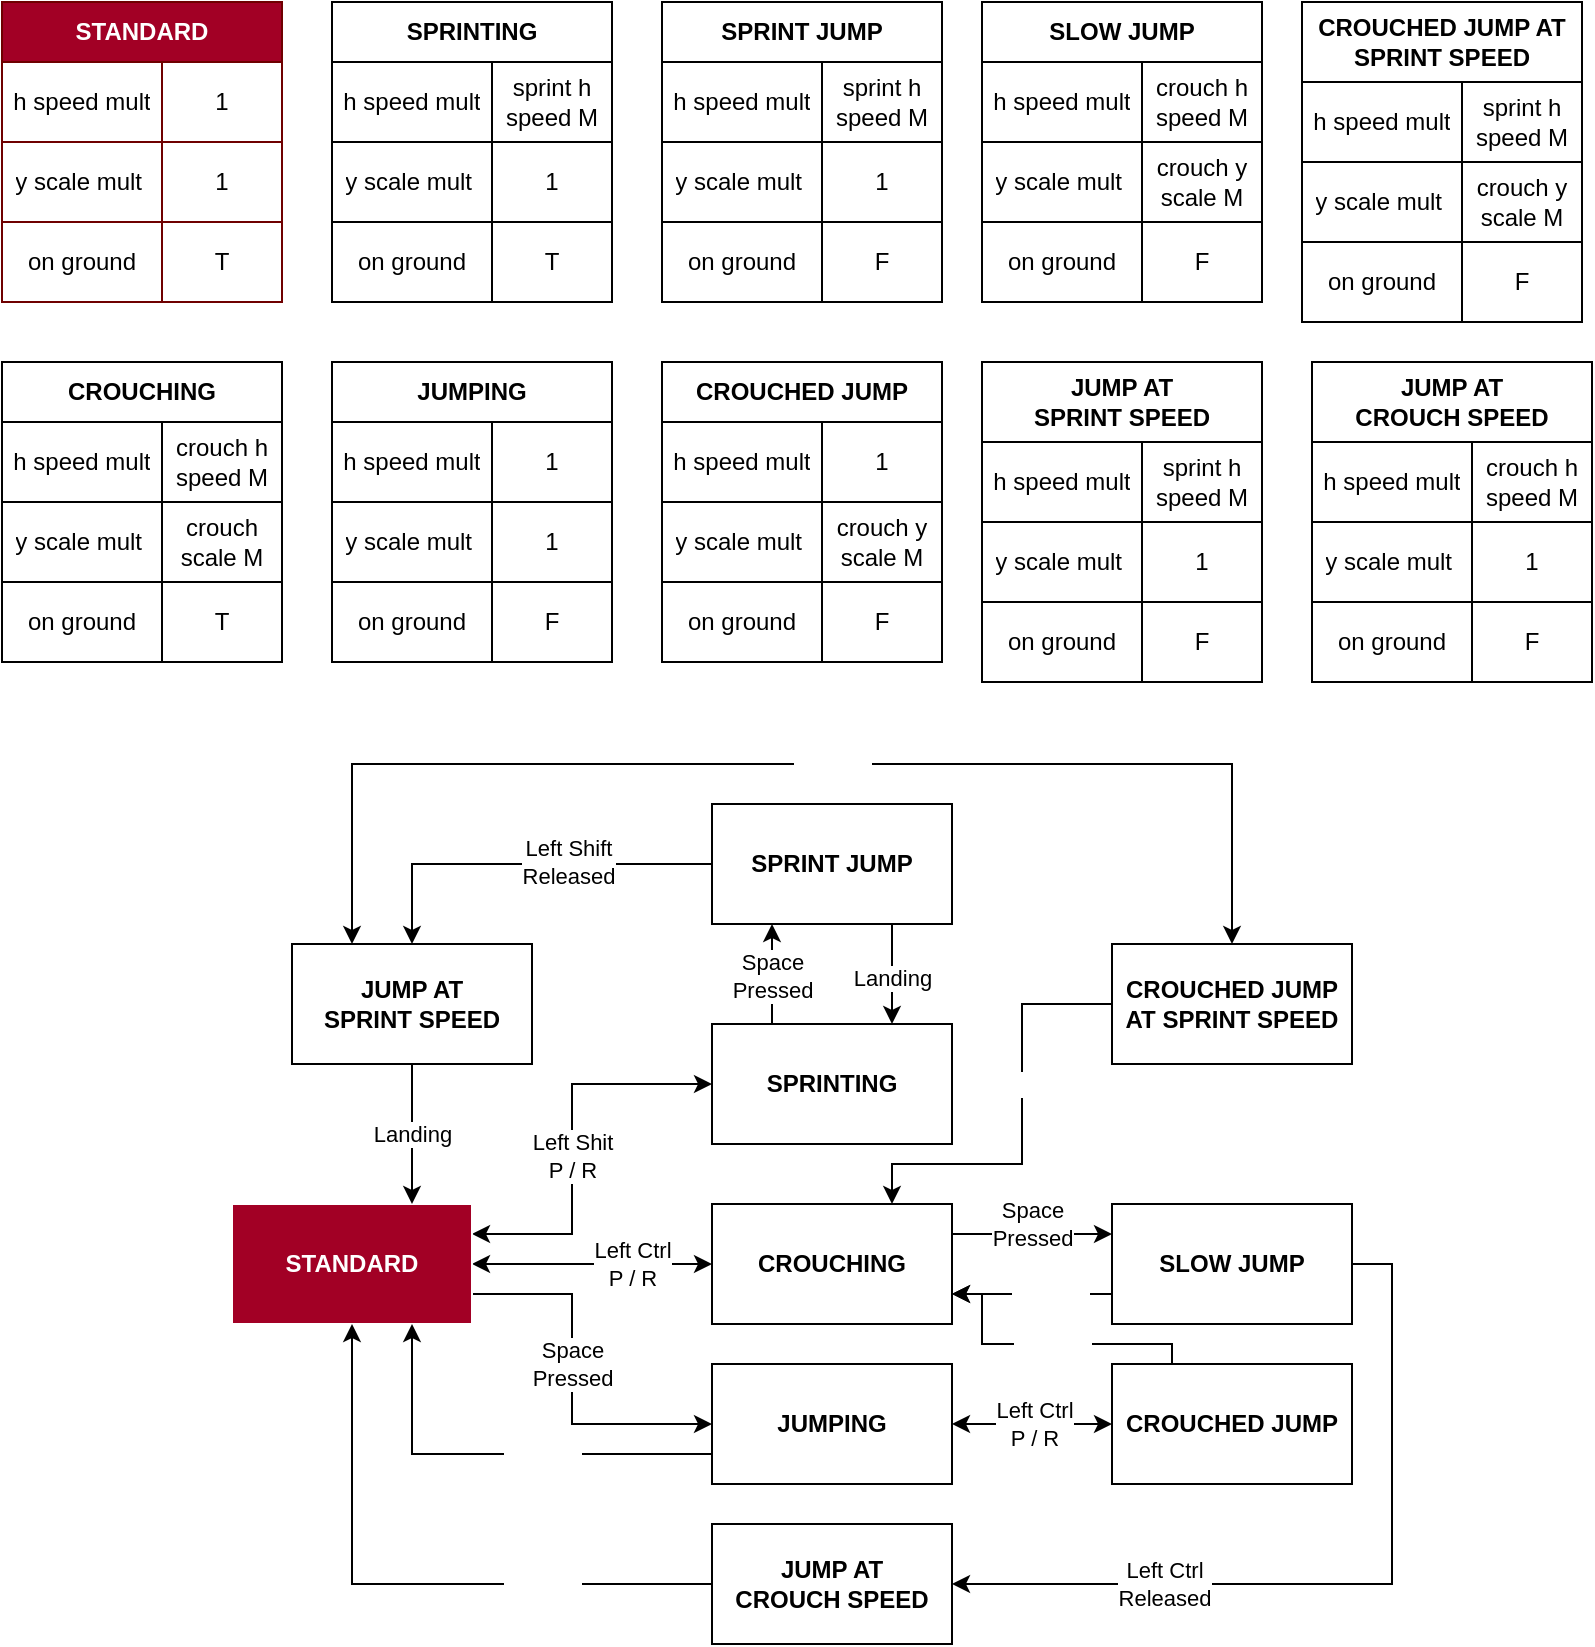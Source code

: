 <mxfile version="14.5.1" type="device"><diagram id="_Uz0n97fD8j_N3XFQLWq" name="Page-1"><mxGraphModel dx="3685" dy="1177" grid="1" gridSize="10" guides="1" tooltips="1" connect="1" arrows="1" fold="1" page="1" pageScale="1" pageWidth="827" pageHeight="1169" background="none" math="0" shadow="0"><root><mxCell id="0"/><mxCell id="1" parent="0"/><mxCell id="Hn8bAp3-GpEqk2Rxx7iD-42" style="edgeStyle=orthogonalEdgeStyle;rounded=0;orthogonalLoop=1;jettySize=auto;html=1;exitX=1;exitY=0.5;exitDx=0;exitDy=0;entryX=0;entryY=0.5;entryDx=0;entryDy=0;startArrow=classic;startFill=1;" parent="1" source="Hn8bAp3-GpEqk2Rxx7iD-156" target="Hn8bAp3-GpEqk2Rxx7iD-158" edge="1"><mxGeometry relative="1" as="geometry"><mxPoint x="-1413" y="651" as="sourcePoint"/><mxPoint x="-1283" y="651" as="targetPoint"/><Array as="points"/></mxGeometry></mxCell><mxCell id="Hn8bAp3-GpEqk2Rxx7iD-44" value="Left Ctrl&lt;br&gt;P / R" style="edgeLabel;html=1;align=center;verticalAlign=middle;resizable=0;points=[];" parent="Hn8bAp3-GpEqk2Rxx7iD-42" vertex="1" connectable="0"><mxGeometry x="0.543" relative="1" as="geometry"><mxPoint x="-12.57" as="offset"/></mxGeometry></mxCell><mxCell id="Hn8bAp3-GpEqk2Rxx7iD-45" style="edgeStyle=orthogonalEdgeStyle;rounded=0;orthogonalLoop=1;jettySize=auto;html=1;exitX=0;exitY=0.5;exitDx=0;exitDy=0;entryX=1;entryY=0.25;entryDx=0;entryDy=0;startArrow=classic;startFill=1;" parent="1" source="Hn8bAp3-GpEqk2Rxx7iD-159" target="Hn8bAp3-GpEqk2Rxx7iD-156" edge="1"><mxGeometry relative="1" as="geometry"><mxPoint x="-1413" y="611" as="targetPoint"/><Array as="points"><mxPoint x="-1353" y="561"/><mxPoint x="-1353" y="636"/></Array></mxGeometry></mxCell><mxCell id="Hn8bAp3-GpEqk2Rxx7iD-46" value="Left Shit&lt;br&gt;P / R" style="edgeLabel;html=1;align=center;verticalAlign=middle;resizable=0;points=[];" parent="Hn8bAp3-GpEqk2Rxx7iD-45" vertex="1" connectable="0"><mxGeometry x="0.077" relative="1" as="geometry"><mxPoint y="0.48" as="offset"/></mxGeometry></mxCell><mxCell id="Hn8bAp3-GpEqk2Rxx7iD-72" style="edgeStyle=orthogonalEdgeStyle;rounded=0;orthogonalLoop=1;jettySize=auto;html=1;exitX=0.25;exitY=0;exitDx=0;exitDy=0;entryX=0.25;entryY=1;entryDx=0;entryDy=0;startArrow=none;startFill=0;" parent="1" source="Hn8bAp3-GpEqk2Rxx7iD-159" target="Hn8bAp3-GpEqk2Rxx7iD-160" edge="1"><mxGeometry relative="1" as="geometry"/></mxCell><mxCell id="Hn8bAp3-GpEqk2Rxx7iD-73" value="Space&lt;br&gt;Pressed" style="edgeLabel;html=1;align=center;verticalAlign=middle;resizable=0;points=[];" parent="Hn8bAp3-GpEqk2Rxx7iD-72" vertex="1" connectable="0"><mxGeometry x="-0.217" relative="1" as="geometry"><mxPoint x="-3.553e-15" y="-4.83" as="offset"/></mxGeometry></mxCell><mxCell id="Hn8bAp3-GpEqk2Rxx7iD-60" style="edgeStyle=orthogonalEdgeStyle;rounded=0;orthogonalLoop=1;jettySize=auto;html=1;exitX=1;exitY=0.75;exitDx=0;exitDy=0;entryX=0;entryY=0.5;entryDx=0;entryDy=0;startArrow=none;startFill=0;" parent="1" source="Hn8bAp3-GpEqk2Rxx7iD-156" target="Hn8bAp3-GpEqk2Rxx7iD-157" edge="1"><mxGeometry relative="1" as="geometry"><mxPoint x="-1413" y="691" as="sourcePoint"/><mxPoint x="-1283" y="791" as="targetPoint"/><Array as="points"><mxPoint x="-1353" y="666"/><mxPoint x="-1353" y="731"/></Array></mxGeometry></mxCell><mxCell id="Hn8bAp3-GpEqk2Rxx7iD-61" value="Space&lt;br&gt;Pressed" style="edgeLabel;html=1;align=center;verticalAlign=middle;resizable=0;points=[];" parent="Hn8bAp3-GpEqk2Rxx7iD-60" vertex="1" connectable="0"><mxGeometry x="-0.771" y="1" relative="1" as="geometry"><mxPoint x="28.57" y="36" as="offset"/></mxGeometry></mxCell><mxCell id="Hn8bAp3-GpEqk2Rxx7iD-86" value="STANDARD" style="shape=table;html=1;whiteSpace=wrap;startSize=30;container=1;collapsible=0;childLayout=tableLayout;fontStyle=1;align=center;fillColor=#a20025;strokeColor=#6F0000;fontColor=#ffffff;" parent="1" vertex="1"><mxGeometry x="-1638" y="20" width="140" height="150" as="geometry"/></mxCell><mxCell id="Hn8bAp3-GpEqk2Rxx7iD-87" value="" style="shape=partialRectangle;html=1;whiteSpace=wrap;collapsible=0;dropTarget=0;pointerEvents=0;fillColor=none;top=0;left=0;bottom=0;right=0;points=[[0,0.5],[1,0.5]];portConstraint=eastwest;" parent="Hn8bAp3-GpEqk2Rxx7iD-86" vertex="1"><mxGeometry y="30" width="140" height="40" as="geometry"/></mxCell><mxCell id="Hn8bAp3-GpEqk2Rxx7iD-88" value="h speed mult" style="shape=partialRectangle;html=1;whiteSpace=wrap;connectable=0;fillColor=none;top=0;left=0;bottom=0;right=0;overflow=hidden;" parent="Hn8bAp3-GpEqk2Rxx7iD-87" vertex="1"><mxGeometry width="80" height="40" as="geometry"/></mxCell><mxCell id="Hn8bAp3-GpEqk2Rxx7iD-89" value="1" style="shape=partialRectangle;html=1;whiteSpace=wrap;connectable=0;fillColor=none;top=0;left=0;bottom=0;right=0;overflow=hidden;" parent="Hn8bAp3-GpEqk2Rxx7iD-87" vertex="1"><mxGeometry x="80" width="60" height="40" as="geometry"/></mxCell><mxCell id="Hn8bAp3-GpEqk2Rxx7iD-90" value="" style="shape=partialRectangle;html=1;whiteSpace=wrap;collapsible=0;dropTarget=0;pointerEvents=0;fillColor=none;top=0;left=0;bottom=0;right=0;points=[[0,0.5],[1,0.5]];portConstraint=eastwest;" parent="Hn8bAp3-GpEqk2Rxx7iD-86" vertex="1"><mxGeometry y="70" width="140" height="40" as="geometry"/></mxCell><mxCell id="Hn8bAp3-GpEqk2Rxx7iD-91" value="y scale mult&amp;nbsp;" style="shape=partialRectangle;html=1;whiteSpace=wrap;connectable=0;fillColor=none;top=0;left=0;bottom=0;right=0;overflow=hidden;" parent="Hn8bAp3-GpEqk2Rxx7iD-90" vertex="1"><mxGeometry width="80" height="40" as="geometry"/></mxCell><mxCell id="Hn8bAp3-GpEqk2Rxx7iD-92" value="1" style="shape=partialRectangle;html=1;whiteSpace=wrap;connectable=0;fillColor=none;top=0;left=0;bottom=0;right=0;overflow=hidden;" parent="Hn8bAp3-GpEqk2Rxx7iD-90" vertex="1"><mxGeometry x="80" width="60" height="40" as="geometry"/></mxCell><mxCell id="Hn8bAp3-GpEqk2Rxx7iD-93" value="" style="shape=partialRectangle;html=1;whiteSpace=wrap;collapsible=0;dropTarget=0;pointerEvents=0;fillColor=none;top=0;left=0;bottom=0;right=0;points=[[0,0.5],[1,0.5]];portConstraint=eastwest;" parent="Hn8bAp3-GpEqk2Rxx7iD-86" vertex="1"><mxGeometry y="110" width="140" height="40" as="geometry"/></mxCell><mxCell id="Hn8bAp3-GpEqk2Rxx7iD-94" value="on ground" style="shape=partialRectangle;html=1;whiteSpace=wrap;connectable=0;fillColor=none;top=0;left=0;bottom=0;right=0;overflow=hidden;" parent="Hn8bAp3-GpEqk2Rxx7iD-93" vertex="1"><mxGeometry width="80" height="40" as="geometry"/></mxCell><mxCell id="Hn8bAp3-GpEqk2Rxx7iD-95" value="T" style="shape=partialRectangle;html=1;whiteSpace=wrap;connectable=0;fillColor=none;top=0;left=0;bottom=0;right=0;overflow=hidden;" parent="Hn8bAp3-GpEqk2Rxx7iD-93" vertex="1"><mxGeometry x="80" width="60" height="40" as="geometry"/></mxCell><mxCell id="Hn8bAp3-GpEqk2Rxx7iD-96" value="SPRINTING" style="shape=table;html=1;whiteSpace=wrap;startSize=30;container=1;collapsible=0;childLayout=tableLayout;fontStyle=1;align=center;" parent="1" vertex="1"><mxGeometry x="-1473" y="20" width="140" height="150" as="geometry"/></mxCell><mxCell id="Hn8bAp3-GpEqk2Rxx7iD-97" value="" style="shape=partialRectangle;html=1;whiteSpace=wrap;collapsible=0;dropTarget=0;pointerEvents=0;fillColor=none;top=0;left=0;bottom=0;right=0;points=[[0,0.5],[1,0.5]];portConstraint=eastwest;" parent="Hn8bAp3-GpEqk2Rxx7iD-96" vertex="1"><mxGeometry y="30" width="140" height="40" as="geometry"/></mxCell><mxCell id="Hn8bAp3-GpEqk2Rxx7iD-98" value="h speed mult" style="shape=partialRectangle;html=1;whiteSpace=wrap;connectable=0;fillColor=none;top=0;left=0;bottom=0;right=0;overflow=hidden;" parent="Hn8bAp3-GpEqk2Rxx7iD-97" vertex="1"><mxGeometry width="80" height="40" as="geometry"/></mxCell><mxCell id="Hn8bAp3-GpEqk2Rxx7iD-99" value="sprint h&lt;br&gt;speed M" style="shape=partialRectangle;html=1;whiteSpace=wrap;connectable=0;fillColor=none;top=0;left=0;bottom=0;right=0;overflow=hidden;" parent="Hn8bAp3-GpEqk2Rxx7iD-97" vertex="1"><mxGeometry x="80" width="60" height="40" as="geometry"/></mxCell><mxCell id="Hn8bAp3-GpEqk2Rxx7iD-100" value="" style="shape=partialRectangle;html=1;whiteSpace=wrap;collapsible=0;dropTarget=0;pointerEvents=0;fillColor=none;top=0;left=0;bottom=0;right=0;points=[[0,0.5],[1,0.5]];portConstraint=eastwest;" parent="Hn8bAp3-GpEqk2Rxx7iD-96" vertex="1"><mxGeometry y="70" width="140" height="40" as="geometry"/></mxCell><mxCell id="Hn8bAp3-GpEqk2Rxx7iD-101" value="y scale mult&amp;nbsp;" style="shape=partialRectangle;html=1;whiteSpace=wrap;connectable=0;fillColor=none;top=0;left=0;bottom=0;right=0;overflow=hidden;" parent="Hn8bAp3-GpEqk2Rxx7iD-100" vertex="1"><mxGeometry width="80" height="40" as="geometry"/></mxCell><mxCell id="Hn8bAp3-GpEqk2Rxx7iD-102" value="1" style="shape=partialRectangle;html=1;whiteSpace=wrap;connectable=0;fillColor=none;top=0;left=0;bottom=0;right=0;overflow=hidden;" parent="Hn8bAp3-GpEqk2Rxx7iD-100" vertex="1"><mxGeometry x="80" width="60" height="40" as="geometry"/></mxCell><mxCell id="Hn8bAp3-GpEqk2Rxx7iD-103" value="" style="shape=partialRectangle;html=1;whiteSpace=wrap;collapsible=0;dropTarget=0;pointerEvents=0;fillColor=none;top=0;left=0;bottom=0;right=0;points=[[0,0.5],[1,0.5]];portConstraint=eastwest;" parent="Hn8bAp3-GpEqk2Rxx7iD-96" vertex="1"><mxGeometry y="110" width="140" height="40" as="geometry"/></mxCell><mxCell id="Hn8bAp3-GpEqk2Rxx7iD-104" value="on ground" style="shape=partialRectangle;html=1;whiteSpace=wrap;connectable=0;fillColor=none;top=0;left=0;bottom=0;right=0;overflow=hidden;" parent="Hn8bAp3-GpEqk2Rxx7iD-103" vertex="1"><mxGeometry width="80" height="40" as="geometry"/></mxCell><mxCell id="Hn8bAp3-GpEqk2Rxx7iD-105" value="T" style="shape=partialRectangle;html=1;whiteSpace=wrap;connectable=0;fillColor=none;top=0;left=0;bottom=0;right=0;overflow=hidden;" parent="Hn8bAp3-GpEqk2Rxx7iD-103" vertex="1"><mxGeometry x="80" width="60" height="40" as="geometry"/></mxCell><mxCell id="Hn8bAp3-GpEqk2Rxx7iD-106" value="CROUCHING" style="shape=table;html=1;whiteSpace=wrap;startSize=30;container=1;collapsible=0;childLayout=tableLayout;fontStyle=1;align=center;" parent="1" vertex="1"><mxGeometry x="-1638" y="200" width="140" height="150" as="geometry"/></mxCell><mxCell id="Hn8bAp3-GpEqk2Rxx7iD-107" value="" style="shape=partialRectangle;html=1;whiteSpace=wrap;collapsible=0;dropTarget=0;pointerEvents=0;fillColor=none;top=0;left=0;bottom=0;right=0;points=[[0,0.5],[1,0.5]];portConstraint=eastwest;" parent="Hn8bAp3-GpEqk2Rxx7iD-106" vertex="1"><mxGeometry y="30" width="140" height="40" as="geometry"/></mxCell><mxCell id="Hn8bAp3-GpEqk2Rxx7iD-108" value="h speed mult" style="shape=partialRectangle;html=1;whiteSpace=wrap;connectable=0;fillColor=none;top=0;left=0;bottom=0;right=0;overflow=hidden;" parent="Hn8bAp3-GpEqk2Rxx7iD-107" vertex="1"><mxGeometry width="80" height="40" as="geometry"/></mxCell><mxCell id="Hn8bAp3-GpEqk2Rxx7iD-109" value="crouch h speed M" style="shape=partialRectangle;html=1;whiteSpace=wrap;connectable=0;fillColor=none;top=0;left=0;bottom=0;right=0;overflow=hidden;" parent="Hn8bAp3-GpEqk2Rxx7iD-107" vertex="1"><mxGeometry x="80" width="60" height="40" as="geometry"/></mxCell><mxCell id="Hn8bAp3-GpEqk2Rxx7iD-110" value="" style="shape=partialRectangle;html=1;whiteSpace=wrap;collapsible=0;dropTarget=0;pointerEvents=0;fillColor=none;top=0;left=0;bottom=0;right=0;points=[[0,0.5],[1,0.5]];portConstraint=eastwest;" parent="Hn8bAp3-GpEqk2Rxx7iD-106" vertex="1"><mxGeometry y="70" width="140" height="40" as="geometry"/></mxCell><mxCell id="Hn8bAp3-GpEqk2Rxx7iD-111" value="y scale mult&amp;nbsp;" style="shape=partialRectangle;html=1;whiteSpace=wrap;connectable=0;fillColor=none;top=0;left=0;bottom=0;right=0;overflow=hidden;" parent="Hn8bAp3-GpEqk2Rxx7iD-110" vertex="1"><mxGeometry width="80" height="40" as="geometry"/></mxCell><mxCell id="Hn8bAp3-GpEqk2Rxx7iD-112" value="crouch scale M" style="shape=partialRectangle;html=1;whiteSpace=wrap;connectable=0;fillColor=none;top=0;left=0;bottom=0;right=0;overflow=hidden;" parent="Hn8bAp3-GpEqk2Rxx7iD-110" vertex="1"><mxGeometry x="80" width="60" height="40" as="geometry"/></mxCell><mxCell id="Hn8bAp3-GpEqk2Rxx7iD-113" value="" style="shape=partialRectangle;html=1;whiteSpace=wrap;collapsible=0;dropTarget=0;pointerEvents=0;fillColor=none;top=0;left=0;bottom=0;right=0;points=[[0,0.5],[1,0.5]];portConstraint=eastwest;" parent="Hn8bAp3-GpEqk2Rxx7iD-106" vertex="1"><mxGeometry y="110" width="140" height="40" as="geometry"/></mxCell><mxCell id="Hn8bAp3-GpEqk2Rxx7iD-114" value="on ground" style="shape=partialRectangle;html=1;whiteSpace=wrap;connectable=0;fillColor=none;top=0;left=0;bottom=0;right=0;overflow=hidden;" parent="Hn8bAp3-GpEqk2Rxx7iD-113" vertex="1"><mxGeometry width="80" height="40" as="geometry"/></mxCell><mxCell id="Hn8bAp3-GpEqk2Rxx7iD-115" value="T" style="shape=partialRectangle;html=1;whiteSpace=wrap;connectable=0;fillColor=none;top=0;left=0;bottom=0;right=0;overflow=hidden;" parent="Hn8bAp3-GpEqk2Rxx7iD-113" vertex="1"><mxGeometry x="80" width="60" height="40" as="geometry"/></mxCell><mxCell id="Hn8bAp3-GpEqk2Rxx7iD-116" value="JUMPING" style="shape=table;html=1;whiteSpace=wrap;startSize=30;container=1;collapsible=0;childLayout=tableLayout;fontStyle=1;align=center;" parent="1" vertex="1"><mxGeometry x="-1473" y="200" width="140" height="150" as="geometry"/></mxCell><mxCell id="Hn8bAp3-GpEqk2Rxx7iD-117" value="" style="shape=partialRectangle;html=1;whiteSpace=wrap;collapsible=0;dropTarget=0;pointerEvents=0;fillColor=none;top=0;left=0;bottom=0;right=0;points=[[0,0.5],[1,0.5]];portConstraint=eastwest;" parent="Hn8bAp3-GpEqk2Rxx7iD-116" vertex="1"><mxGeometry y="30" width="140" height="40" as="geometry"/></mxCell><mxCell id="Hn8bAp3-GpEqk2Rxx7iD-118" value="h speed mult" style="shape=partialRectangle;html=1;whiteSpace=wrap;connectable=0;fillColor=none;top=0;left=0;bottom=0;right=0;overflow=hidden;" parent="Hn8bAp3-GpEqk2Rxx7iD-117" vertex="1"><mxGeometry width="80" height="40" as="geometry"/></mxCell><mxCell id="Hn8bAp3-GpEqk2Rxx7iD-119" value="1" style="shape=partialRectangle;html=1;whiteSpace=wrap;connectable=0;fillColor=none;top=0;left=0;bottom=0;right=0;overflow=hidden;" parent="Hn8bAp3-GpEqk2Rxx7iD-117" vertex="1"><mxGeometry x="80" width="60" height="40" as="geometry"/></mxCell><mxCell id="Hn8bAp3-GpEqk2Rxx7iD-120" value="" style="shape=partialRectangle;html=1;whiteSpace=wrap;collapsible=0;dropTarget=0;pointerEvents=0;fillColor=none;top=0;left=0;bottom=0;right=0;points=[[0,0.5],[1,0.5]];portConstraint=eastwest;" parent="Hn8bAp3-GpEqk2Rxx7iD-116" vertex="1"><mxGeometry y="70" width="140" height="40" as="geometry"/></mxCell><mxCell id="Hn8bAp3-GpEqk2Rxx7iD-121" value="y scale mult&amp;nbsp;" style="shape=partialRectangle;html=1;whiteSpace=wrap;connectable=0;fillColor=none;top=0;left=0;bottom=0;right=0;overflow=hidden;" parent="Hn8bAp3-GpEqk2Rxx7iD-120" vertex="1"><mxGeometry width="80" height="40" as="geometry"/></mxCell><mxCell id="Hn8bAp3-GpEqk2Rxx7iD-122" value="1" style="shape=partialRectangle;html=1;whiteSpace=wrap;connectable=0;fillColor=none;top=0;left=0;bottom=0;right=0;overflow=hidden;" parent="Hn8bAp3-GpEqk2Rxx7iD-120" vertex="1"><mxGeometry x="80" width="60" height="40" as="geometry"/></mxCell><mxCell id="Hn8bAp3-GpEqk2Rxx7iD-123" value="" style="shape=partialRectangle;html=1;whiteSpace=wrap;collapsible=0;dropTarget=0;pointerEvents=0;fillColor=none;top=0;left=0;bottom=0;right=0;points=[[0,0.5],[1,0.5]];portConstraint=eastwest;" parent="Hn8bAp3-GpEqk2Rxx7iD-116" vertex="1"><mxGeometry y="110" width="140" height="40" as="geometry"/></mxCell><mxCell id="Hn8bAp3-GpEqk2Rxx7iD-124" value="on ground" style="shape=partialRectangle;html=1;whiteSpace=wrap;connectable=0;fillColor=none;top=0;left=0;bottom=0;right=0;overflow=hidden;" parent="Hn8bAp3-GpEqk2Rxx7iD-123" vertex="1"><mxGeometry width="80" height="40" as="geometry"/></mxCell><mxCell id="Hn8bAp3-GpEqk2Rxx7iD-125" value="F" style="shape=partialRectangle;html=1;whiteSpace=wrap;connectable=0;fillColor=none;top=0;left=0;bottom=0;right=0;overflow=hidden;" parent="Hn8bAp3-GpEqk2Rxx7iD-123" vertex="1"><mxGeometry x="80" width="60" height="40" as="geometry"/></mxCell><mxCell id="Hn8bAp3-GpEqk2Rxx7iD-126" value="SPRINT JUMP" style="shape=table;html=1;whiteSpace=wrap;startSize=30;container=1;collapsible=0;childLayout=tableLayout;fontStyle=1;align=center;" parent="1" vertex="1"><mxGeometry x="-1308" y="20" width="140" height="150" as="geometry"/></mxCell><mxCell id="Hn8bAp3-GpEqk2Rxx7iD-127" value="" style="shape=partialRectangle;html=1;whiteSpace=wrap;collapsible=0;dropTarget=0;pointerEvents=0;fillColor=none;top=0;left=0;bottom=0;right=0;points=[[0,0.5],[1,0.5]];portConstraint=eastwest;" parent="Hn8bAp3-GpEqk2Rxx7iD-126" vertex="1"><mxGeometry y="30" width="140" height="40" as="geometry"/></mxCell><mxCell id="Hn8bAp3-GpEqk2Rxx7iD-128" value="h speed mult" style="shape=partialRectangle;html=1;whiteSpace=wrap;connectable=0;fillColor=none;top=0;left=0;bottom=0;right=0;overflow=hidden;" parent="Hn8bAp3-GpEqk2Rxx7iD-127" vertex="1"><mxGeometry width="80" height="40" as="geometry"/></mxCell><mxCell id="Hn8bAp3-GpEqk2Rxx7iD-129" value="sprint h&lt;br&gt;speed M" style="shape=partialRectangle;html=1;whiteSpace=wrap;connectable=0;fillColor=none;top=0;left=0;bottom=0;right=0;overflow=hidden;" parent="Hn8bAp3-GpEqk2Rxx7iD-127" vertex="1"><mxGeometry x="80" width="60" height="40" as="geometry"/></mxCell><mxCell id="Hn8bAp3-GpEqk2Rxx7iD-130" value="" style="shape=partialRectangle;html=1;whiteSpace=wrap;collapsible=0;dropTarget=0;pointerEvents=0;fillColor=none;top=0;left=0;bottom=0;right=0;points=[[0,0.5],[1,0.5]];portConstraint=eastwest;" parent="Hn8bAp3-GpEqk2Rxx7iD-126" vertex="1"><mxGeometry y="70" width="140" height="40" as="geometry"/></mxCell><mxCell id="Hn8bAp3-GpEqk2Rxx7iD-131" value="y scale mult&amp;nbsp;" style="shape=partialRectangle;html=1;whiteSpace=wrap;connectable=0;fillColor=none;top=0;left=0;bottom=0;right=0;overflow=hidden;" parent="Hn8bAp3-GpEqk2Rxx7iD-130" vertex="1"><mxGeometry width="80" height="40" as="geometry"/></mxCell><mxCell id="Hn8bAp3-GpEqk2Rxx7iD-132" value="1" style="shape=partialRectangle;html=1;whiteSpace=wrap;connectable=0;fillColor=none;top=0;left=0;bottom=0;right=0;overflow=hidden;" parent="Hn8bAp3-GpEqk2Rxx7iD-130" vertex="1"><mxGeometry x="80" width="60" height="40" as="geometry"/></mxCell><mxCell id="Hn8bAp3-GpEqk2Rxx7iD-133" value="" style="shape=partialRectangle;html=1;whiteSpace=wrap;collapsible=0;dropTarget=0;pointerEvents=0;fillColor=none;top=0;left=0;bottom=0;right=0;points=[[0,0.5],[1,0.5]];portConstraint=eastwest;" parent="Hn8bAp3-GpEqk2Rxx7iD-126" vertex="1"><mxGeometry y="110" width="140" height="40" as="geometry"/></mxCell><mxCell id="Hn8bAp3-GpEqk2Rxx7iD-134" value="on ground" style="shape=partialRectangle;html=1;whiteSpace=wrap;connectable=0;fillColor=none;top=0;left=0;bottom=0;right=0;overflow=hidden;" parent="Hn8bAp3-GpEqk2Rxx7iD-133" vertex="1"><mxGeometry width="80" height="40" as="geometry"/></mxCell><mxCell id="Hn8bAp3-GpEqk2Rxx7iD-135" value="F" style="shape=partialRectangle;html=1;whiteSpace=wrap;connectable=0;fillColor=none;top=0;left=0;bottom=0;right=0;overflow=hidden;" parent="Hn8bAp3-GpEqk2Rxx7iD-133" vertex="1"><mxGeometry x="80" width="60" height="40" as="geometry"/></mxCell><mxCell id="Hn8bAp3-GpEqk2Rxx7iD-146" value="SLOW JUMP" style="shape=table;html=1;whiteSpace=wrap;startSize=30;container=1;collapsible=0;childLayout=tableLayout;fontStyle=1;align=center;" parent="1" vertex="1"><mxGeometry x="-1148" y="20" width="140" height="150" as="geometry"/></mxCell><mxCell id="Hn8bAp3-GpEqk2Rxx7iD-147" value="" style="shape=partialRectangle;html=1;whiteSpace=wrap;collapsible=0;dropTarget=0;pointerEvents=0;fillColor=none;top=0;left=0;bottom=0;right=0;points=[[0,0.5],[1,0.5]];portConstraint=eastwest;" parent="Hn8bAp3-GpEqk2Rxx7iD-146" vertex="1"><mxGeometry y="30" width="140" height="40" as="geometry"/></mxCell><mxCell id="Hn8bAp3-GpEqk2Rxx7iD-148" value="h speed mult" style="shape=partialRectangle;html=1;whiteSpace=wrap;connectable=0;fillColor=none;top=0;left=0;bottom=0;right=0;overflow=hidden;" parent="Hn8bAp3-GpEqk2Rxx7iD-147" vertex="1"><mxGeometry width="80" height="40" as="geometry"/></mxCell><mxCell id="Hn8bAp3-GpEqk2Rxx7iD-149" value="crouch h&lt;br&gt;speed M" style="shape=partialRectangle;html=1;whiteSpace=wrap;connectable=0;fillColor=none;top=0;left=0;bottom=0;right=0;overflow=hidden;" parent="Hn8bAp3-GpEqk2Rxx7iD-147" vertex="1"><mxGeometry x="80" width="60" height="40" as="geometry"/></mxCell><mxCell id="Hn8bAp3-GpEqk2Rxx7iD-150" value="" style="shape=partialRectangle;html=1;whiteSpace=wrap;collapsible=0;dropTarget=0;pointerEvents=0;fillColor=none;top=0;left=0;bottom=0;right=0;points=[[0,0.5],[1,0.5]];portConstraint=eastwest;" parent="Hn8bAp3-GpEqk2Rxx7iD-146" vertex="1"><mxGeometry y="70" width="140" height="40" as="geometry"/></mxCell><mxCell id="Hn8bAp3-GpEqk2Rxx7iD-151" value="y scale mult&amp;nbsp;" style="shape=partialRectangle;html=1;whiteSpace=wrap;connectable=0;fillColor=none;top=0;left=0;bottom=0;right=0;overflow=hidden;" parent="Hn8bAp3-GpEqk2Rxx7iD-150" vertex="1"><mxGeometry width="80" height="40" as="geometry"/></mxCell><mxCell id="Hn8bAp3-GpEqk2Rxx7iD-152" value="crouch y&lt;br&gt;scale M" style="shape=partialRectangle;html=1;whiteSpace=wrap;connectable=0;fillColor=none;top=0;left=0;bottom=0;right=0;overflow=hidden;" parent="Hn8bAp3-GpEqk2Rxx7iD-150" vertex="1"><mxGeometry x="80" width="60" height="40" as="geometry"/></mxCell><mxCell id="Hn8bAp3-GpEqk2Rxx7iD-153" value="" style="shape=partialRectangle;html=1;whiteSpace=wrap;collapsible=0;dropTarget=0;pointerEvents=0;fillColor=none;top=0;left=0;bottom=0;right=0;points=[[0,0.5],[1,0.5]];portConstraint=eastwest;" parent="Hn8bAp3-GpEqk2Rxx7iD-146" vertex="1"><mxGeometry y="110" width="140" height="40" as="geometry"/></mxCell><mxCell id="Hn8bAp3-GpEqk2Rxx7iD-154" value="on ground" style="shape=partialRectangle;html=1;whiteSpace=wrap;connectable=0;fillColor=none;top=0;left=0;bottom=0;right=0;overflow=hidden;" parent="Hn8bAp3-GpEqk2Rxx7iD-153" vertex="1"><mxGeometry width="80" height="40" as="geometry"/></mxCell><mxCell id="Hn8bAp3-GpEqk2Rxx7iD-155" value="F" style="shape=partialRectangle;html=1;whiteSpace=wrap;connectable=0;fillColor=none;top=0;left=0;bottom=0;right=0;overflow=hidden;" parent="Hn8bAp3-GpEqk2Rxx7iD-153" vertex="1"><mxGeometry x="80" width="60" height="40" as="geometry"/></mxCell><mxCell id="Hn8bAp3-GpEqk2Rxx7iD-156" value="STANDARD" style="rounded=0;whiteSpace=wrap;html=1;fontStyle=1;fillColor=#a20025;fontColor=#ffffff;strokeColor=#FFFFFF;" parent="1" vertex="1"><mxGeometry x="-1523" y="621" width="120" height="60" as="geometry"/></mxCell><mxCell id="Hn8bAp3-GpEqk2Rxx7iD-162" style="edgeStyle=orthogonalEdgeStyle;rounded=0;orthogonalLoop=1;jettySize=auto;html=1;exitX=0;exitY=0.75;exitDx=0;exitDy=0;entryX=0.75;entryY=1;entryDx=0;entryDy=0;startArrow=none;startFill=0;" parent="1" source="Hn8bAp3-GpEqk2Rxx7iD-157" target="Hn8bAp3-GpEqk2Rxx7iD-156" edge="1"><mxGeometry relative="1" as="geometry"/></mxCell><mxCell id="RXIDhfN_iY7ds8j4ZwfH-5" value="Landing" style="edgeLabel;html=1;align=center;verticalAlign=middle;resizable=0;points=[];fontColor=#FFFFFF;" vertex="1" connectable="0" parent="Hn8bAp3-GpEqk2Rxx7iD-162"><mxGeometry x="-0.209" relative="1" as="geometry"><mxPoint as="offset"/></mxGeometry></mxCell><mxCell id="Hn8bAp3-GpEqk2Rxx7iD-179" style="edgeStyle=orthogonalEdgeStyle;rounded=0;orthogonalLoop=1;jettySize=auto;html=1;exitX=1;exitY=0.5;exitDx=0;exitDy=0;entryX=0;entryY=0.5;entryDx=0;entryDy=0;startArrow=classic;startFill=1;" parent="1" source="Hn8bAp3-GpEqk2Rxx7iD-157" target="Hn8bAp3-GpEqk2Rxx7iD-168" edge="1"><mxGeometry relative="1" as="geometry"/></mxCell><mxCell id="Hn8bAp3-GpEqk2Rxx7iD-180" value="Left Ctrl&lt;br&gt;P / R" style="edgeLabel;html=1;align=center;verticalAlign=middle;resizable=0;points=[];" parent="Hn8bAp3-GpEqk2Rxx7iD-179" vertex="1" connectable="0"><mxGeometry x="0.105" y="-2" relative="1" as="geometry"><mxPoint x="-3.4" y="-2" as="offset"/></mxGeometry></mxCell><mxCell id="Hn8bAp3-GpEqk2Rxx7iD-157" value="JUMPING" style="rounded=0;whiteSpace=wrap;html=1;fontStyle=1" parent="1" vertex="1"><mxGeometry x="-1283" y="701" width="120" height="60" as="geometry"/></mxCell><mxCell id="Hn8bAp3-GpEqk2Rxx7iD-158" value="CROUCHING" style="rounded=0;whiteSpace=wrap;html=1;fontStyle=1" parent="1" vertex="1"><mxGeometry x="-1283" y="621" width="120" height="60" as="geometry"/></mxCell><mxCell id="Hn8bAp3-GpEqk2Rxx7iD-159" value="SPRINTING" style="rounded=0;whiteSpace=wrap;html=1;fontStyle=1" parent="1" vertex="1"><mxGeometry x="-1283" y="531" width="120" height="60" as="geometry"/></mxCell><mxCell id="Hn8bAp3-GpEqk2Rxx7iD-166" style="edgeStyle=orthogonalEdgeStyle;rounded=0;orthogonalLoop=1;jettySize=auto;html=1;exitX=0.75;exitY=1;exitDx=0;exitDy=0;entryX=0.75;entryY=0;entryDx=0;entryDy=0;startArrow=none;startFill=0;" parent="1" source="Hn8bAp3-GpEqk2Rxx7iD-160" target="Hn8bAp3-GpEqk2Rxx7iD-159" edge="1"><mxGeometry relative="1" as="geometry"/></mxCell><mxCell id="Hn8bAp3-GpEqk2Rxx7iD-167" value="Landing" style="edgeLabel;html=1;align=center;verticalAlign=middle;resizable=0;points=[];" parent="Hn8bAp3-GpEqk2Rxx7iD-166" vertex="1" connectable="0"><mxGeometry x="-0.28" relative="1" as="geometry"><mxPoint y="8.4" as="offset"/></mxGeometry></mxCell><mxCell id="Hn8bAp3-GpEqk2Rxx7iD-197" style="edgeStyle=orthogonalEdgeStyle;rounded=0;orthogonalLoop=1;jettySize=auto;html=1;exitX=0;exitY=0.5;exitDx=0;exitDy=0;entryX=0.5;entryY=0;entryDx=0;entryDy=0;startArrow=none;startFill=0;endArrow=classic;endFill=1;" parent="1" source="Hn8bAp3-GpEqk2Rxx7iD-160" target="Hn8bAp3-GpEqk2Rxx7iD-196" edge="1"><mxGeometry relative="1" as="geometry"/></mxCell><mxCell id="Hn8bAp3-GpEqk2Rxx7iD-198" value="Left Shift&lt;br&gt;Released" style="edgeLabel;html=1;align=center;verticalAlign=middle;resizable=0;points=[];" parent="Hn8bAp3-GpEqk2Rxx7iD-197" vertex="1" connectable="0"><mxGeometry x="-0.244" y="-1" relative="1" as="geometry"><mxPoint as="offset"/></mxGeometry></mxCell><mxCell id="Hn8bAp3-GpEqk2Rxx7iD-160" value="SPRINT JUMP" style="rounded=0;whiteSpace=wrap;html=1;fontStyle=1" parent="1" vertex="1"><mxGeometry x="-1283" y="421" width="120" height="60" as="geometry"/></mxCell><mxCell id="Hn8bAp3-GpEqk2Rxx7iD-164" style="edgeStyle=orthogonalEdgeStyle;rounded=0;orthogonalLoop=1;jettySize=auto;html=1;exitX=1;exitY=0.25;exitDx=0;exitDy=0;entryX=0;entryY=0.25;entryDx=0;entryDy=0;startArrow=none;startFill=0;" parent="1" source="Hn8bAp3-GpEqk2Rxx7iD-158" target="Hn8bAp3-GpEqk2Rxx7iD-161" edge="1"><mxGeometry relative="1" as="geometry"/></mxCell><mxCell id="Hn8bAp3-GpEqk2Rxx7iD-181" value="Space&lt;br&gt;Pressed" style="edgeLabel;html=1;align=center;verticalAlign=middle;resizable=0;points=[];" parent="Hn8bAp3-GpEqk2Rxx7iD-164" vertex="1" connectable="0"><mxGeometry x="-0.111" relative="1" as="geometry"><mxPoint x="4.44" y="-5" as="offset"/></mxGeometry></mxCell><mxCell id="RXIDhfN_iY7ds8j4ZwfH-1" style="edgeStyle=orthogonalEdgeStyle;rounded=0;orthogonalLoop=1;jettySize=auto;html=1;exitX=0;exitY=0.75;exitDx=0;exitDy=0;entryX=1;entryY=0.75;entryDx=0;entryDy=0;fontColor=#FFFFFF;" edge="1" parent="1" source="Hn8bAp3-GpEqk2Rxx7iD-161" target="Hn8bAp3-GpEqk2Rxx7iD-158"><mxGeometry relative="1" as="geometry"><Array as="points"><mxPoint x="-1158" y="666"/><mxPoint x="-1158" y="666"/></Array></mxGeometry></mxCell><mxCell id="RXIDhfN_iY7ds8j4ZwfH-3" value="Landing" style="edgeLabel;html=1;align=center;verticalAlign=middle;resizable=0;points=[];fontColor=#FFFFFF;" vertex="1" connectable="0" parent="RXIDhfN_iY7ds8j4ZwfH-1"><mxGeometry x="0.066" relative="1" as="geometry"><mxPoint x="11.72" as="offset"/></mxGeometry></mxCell><mxCell id="Hn8bAp3-GpEqk2Rxx7iD-161" value="SLOW JUMP" style="rounded=0;whiteSpace=wrap;html=1;fontStyle=1" parent="1" vertex="1"><mxGeometry x="-1083" y="621" width="120" height="60" as="geometry"/></mxCell><mxCell id="Hn8bAp3-GpEqk2Rxx7iD-203" style="edgeStyle=orthogonalEdgeStyle;rounded=0;orthogonalLoop=1;jettySize=auto;html=1;exitX=1;exitY=0.5;exitDx=0;exitDy=0;entryX=1;entryY=0.5;entryDx=0;entryDy=0;startArrow=none;startFill=0;endArrow=classic;endFill=1;" parent="1" source="Hn8bAp3-GpEqk2Rxx7iD-161" target="Hn8bAp3-GpEqk2Rxx7iD-202" edge="1"><mxGeometry relative="1" as="geometry"/></mxCell><mxCell id="Hn8bAp3-GpEqk2Rxx7iD-204" value="Left Ctrl&lt;br&gt;Released" style="edgeLabel;html=1;align=center;verticalAlign=middle;resizable=0;points=[];" parent="Hn8bAp3-GpEqk2Rxx7iD-203" vertex="1" connectable="0"><mxGeometry x="0.473" relative="1" as="geometry"><mxPoint as="offset"/></mxGeometry></mxCell><mxCell id="RXIDhfN_iY7ds8j4ZwfH-2" style="edgeStyle=orthogonalEdgeStyle;rounded=0;orthogonalLoop=1;jettySize=auto;html=1;exitX=0.25;exitY=0;exitDx=0;exitDy=0;fontColor=#FFFFFF;entryX=1;entryY=0.75;entryDx=0;entryDy=0;" edge="1" parent="1" source="Hn8bAp3-GpEqk2Rxx7iD-168" target="Hn8bAp3-GpEqk2Rxx7iD-158"><mxGeometry relative="1" as="geometry"><mxPoint x="-1148" y="671" as="targetPoint"/><Array as="points"><mxPoint x="-1053" y="691"/><mxPoint x="-1148" y="691"/><mxPoint x="-1148" y="666"/></Array></mxGeometry></mxCell><mxCell id="RXIDhfN_iY7ds8j4ZwfH-4" value="Landing" style="edgeLabel;html=1;align=center;verticalAlign=middle;resizable=0;points=[];fontColor=#FFFFFF;" vertex="1" connectable="0" parent="RXIDhfN_iY7ds8j4ZwfH-2"><mxGeometry x="0.033" relative="1" as="geometry"><mxPoint x="4.71" y="1" as="offset"/></mxGeometry></mxCell><mxCell id="Hn8bAp3-GpEqk2Rxx7iD-168" value="CROUCHED JUMP" style="rounded=0;whiteSpace=wrap;html=1;fontStyle=1" parent="1" vertex="1"><mxGeometry x="-1083" y="701" width="120" height="60" as="geometry"/></mxCell><mxCell id="Hn8bAp3-GpEqk2Rxx7iD-169" value="CROUCHED JUMP" style="shape=table;html=1;whiteSpace=wrap;startSize=30;container=1;collapsible=0;childLayout=tableLayout;fontStyle=1;align=center;" parent="1" vertex="1"><mxGeometry x="-1308" y="200" width="140" height="150" as="geometry"/></mxCell><mxCell id="Hn8bAp3-GpEqk2Rxx7iD-170" value="" style="shape=partialRectangle;html=1;whiteSpace=wrap;collapsible=0;dropTarget=0;pointerEvents=0;fillColor=none;top=0;left=0;bottom=0;right=0;points=[[0,0.5],[1,0.5]];portConstraint=eastwest;" parent="Hn8bAp3-GpEqk2Rxx7iD-169" vertex="1"><mxGeometry y="30" width="140" height="40" as="geometry"/></mxCell><mxCell id="Hn8bAp3-GpEqk2Rxx7iD-171" value="h speed mult" style="shape=partialRectangle;html=1;whiteSpace=wrap;connectable=0;fillColor=none;top=0;left=0;bottom=0;right=0;overflow=hidden;" parent="Hn8bAp3-GpEqk2Rxx7iD-170" vertex="1"><mxGeometry width="80" height="40" as="geometry"/></mxCell><mxCell id="Hn8bAp3-GpEqk2Rxx7iD-172" value="1" style="shape=partialRectangle;html=1;whiteSpace=wrap;connectable=0;fillColor=none;top=0;left=0;bottom=0;right=0;overflow=hidden;" parent="Hn8bAp3-GpEqk2Rxx7iD-170" vertex="1"><mxGeometry x="80" width="60" height="40" as="geometry"/></mxCell><mxCell id="Hn8bAp3-GpEqk2Rxx7iD-173" value="" style="shape=partialRectangle;html=1;whiteSpace=wrap;collapsible=0;dropTarget=0;pointerEvents=0;fillColor=none;top=0;left=0;bottom=0;right=0;points=[[0,0.5],[1,0.5]];portConstraint=eastwest;" parent="Hn8bAp3-GpEqk2Rxx7iD-169" vertex="1"><mxGeometry y="70" width="140" height="40" as="geometry"/></mxCell><mxCell id="Hn8bAp3-GpEqk2Rxx7iD-174" value="y scale mult&amp;nbsp;" style="shape=partialRectangle;html=1;whiteSpace=wrap;connectable=0;fillColor=none;top=0;left=0;bottom=0;right=0;overflow=hidden;" parent="Hn8bAp3-GpEqk2Rxx7iD-173" vertex="1"><mxGeometry width="80" height="40" as="geometry"/></mxCell><mxCell id="Hn8bAp3-GpEqk2Rxx7iD-175" value="crouch y&lt;br&gt;scale M" style="shape=partialRectangle;html=1;whiteSpace=wrap;connectable=0;fillColor=none;top=0;left=0;bottom=0;right=0;overflow=hidden;" parent="Hn8bAp3-GpEqk2Rxx7iD-173" vertex="1"><mxGeometry x="80" width="60" height="40" as="geometry"/></mxCell><mxCell id="Hn8bAp3-GpEqk2Rxx7iD-176" value="" style="shape=partialRectangle;html=1;whiteSpace=wrap;collapsible=0;dropTarget=0;pointerEvents=0;fillColor=none;top=0;left=0;bottom=0;right=0;points=[[0,0.5],[1,0.5]];portConstraint=eastwest;" parent="Hn8bAp3-GpEqk2Rxx7iD-169" vertex="1"><mxGeometry y="110" width="140" height="40" as="geometry"/></mxCell><mxCell id="Hn8bAp3-GpEqk2Rxx7iD-177" value="on ground" style="shape=partialRectangle;html=1;whiteSpace=wrap;connectable=0;fillColor=none;top=0;left=0;bottom=0;right=0;overflow=hidden;" parent="Hn8bAp3-GpEqk2Rxx7iD-176" vertex="1"><mxGeometry width="80" height="40" as="geometry"/></mxCell><mxCell id="Hn8bAp3-GpEqk2Rxx7iD-178" value="F" style="shape=partialRectangle;html=1;whiteSpace=wrap;connectable=0;fillColor=none;top=0;left=0;bottom=0;right=0;overflow=hidden;" parent="Hn8bAp3-GpEqk2Rxx7iD-176" vertex="1"><mxGeometry x="80" width="60" height="40" as="geometry"/></mxCell><mxCell id="Hn8bAp3-GpEqk2Rxx7iD-186" value="JUMP AT&lt;br&gt;CROUCH SPEED" style="shape=table;html=1;whiteSpace=wrap;startSize=40;container=1;collapsible=0;childLayout=tableLayout;fontStyle=1;align=center;" parent="1" vertex="1"><mxGeometry x="-983" y="200" width="140" height="160" as="geometry"/></mxCell><mxCell id="Hn8bAp3-GpEqk2Rxx7iD-187" value="" style="shape=partialRectangle;html=1;whiteSpace=wrap;collapsible=0;dropTarget=0;pointerEvents=0;fillColor=none;top=0;left=0;bottom=0;right=0;points=[[0,0.5],[1,0.5]];portConstraint=eastwest;" parent="Hn8bAp3-GpEqk2Rxx7iD-186" vertex="1"><mxGeometry y="40" width="140" height="40" as="geometry"/></mxCell><mxCell id="Hn8bAp3-GpEqk2Rxx7iD-188" value="h speed mult" style="shape=partialRectangle;html=1;whiteSpace=wrap;connectable=0;fillColor=none;top=0;left=0;bottom=0;right=0;overflow=hidden;" parent="Hn8bAp3-GpEqk2Rxx7iD-187" vertex="1"><mxGeometry width="80" height="40" as="geometry"/></mxCell><mxCell id="Hn8bAp3-GpEqk2Rxx7iD-189" value="crouch h&lt;br&gt;speed M" style="shape=partialRectangle;html=1;whiteSpace=wrap;connectable=0;fillColor=none;top=0;left=0;bottom=0;right=0;overflow=hidden;" parent="Hn8bAp3-GpEqk2Rxx7iD-187" vertex="1"><mxGeometry x="80" width="60" height="40" as="geometry"/></mxCell><mxCell id="Hn8bAp3-GpEqk2Rxx7iD-190" value="" style="shape=partialRectangle;html=1;whiteSpace=wrap;collapsible=0;dropTarget=0;pointerEvents=0;fillColor=none;top=0;left=0;bottom=0;right=0;points=[[0,0.5],[1,0.5]];portConstraint=eastwest;" parent="Hn8bAp3-GpEqk2Rxx7iD-186" vertex="1"><mxGeometry y="80" width="140" height="40" as="geometry"/></mxCell><mxCell id="Hn8bAp3-GpEqk2Rxx7iD-191" value="y scale mult&amp;nbsp;" style="shape=partialRectangle;html=1;whiteSpace=wrap;connectable=0;fillColor=none;top=0;left=0;bottom=0;right=0;overflow=hidden;" parent="Hn8bAp3-GpEqk2Rxx7iD-190" vertex="1"><mxGeometry width="80" height="40" as="geometry"/></mxCell><mxCell id="Hn8bAp3-GpEqk2Rxx7iD-192" value="1" style="shape=partialRectangle;html=1;whiteSpace=wrap;connectable=0;fillColor=none;top=0;left=0;bottom=0;right=0;overflow=hidden;" parent="Hn8bAp3-GpEqk2Rxx7iD-190" vertex="1"><mxGeometry x="80" width="60" height="40" as="geometry"/></mxCell><mxCell id="Hn8bAp3-GpEqk2Rxx7iD-193" value="" style="shape=partialRectangle;html=1;whiteSpace=wrap;collapsible=0;dropTarget=0;pointerEvents=0;fillColor=none;top=0;left=0;bottom=0;right=0;points=[[0,0.5],[1,0.5]];portConstraint=eastwest;" parent="Hn8bAp3-GpEqk2Rxx7iD-186" vertex="1"><mxGeometry y="120" width="140" height="40" as="geometry"/></mxCell><mxCell id="Hn8bAp3-GpEqk2Rxx7iD-194" value="on ground" style="shape=partialRectangle;html=1;whiteSpace=wrap;connectable=0;fillColor=none;top=0;left=0;bottom=0;right=0;overflow=hidden;" parent="Hn8bAp3-GpEqk2Rxx7iD-193" vertex="1"><mxGeometry width="80" height="40" as="geometry"/></mxCell><mxCell id="Hn8bAp3-GpEqk2Rxx7iD-195" value="F" style="shape=partialRectangle;html=1;whiteSpace=wrap;connectable=0;fillColor=none;top=0;left=0;bottom=0;right=0;overflow=hidden;" parent="Hn8bAp3-GpEqk2Rxx7iD-193" vertex="1"><mxGeometry x="80" width="60" height="40" as="geometry"/></mxCell><mxCell id="Hn8bAp3-GpEqk2Rxx7iD-199" style="edgeStyle=orthogonalEdgeStyle;rounded=0;orthogonalLoop=1;jettySize=auto;html=1;exitX=0.5;exitY=1;exitDx=0;exitDy=0;entryX=0.75;entryY=0;entryDx=0;entryDy=0;startArrow=none;startFill=0;endArrow=classic;endFill=1;" parent="1" source="Hn8bAp3-GpEqk2Rxx7iD-196" target="Hn8bAp3-GpEqk2Rxx7iD-156" edge="1"><mxGeometry relative="1" as="geometry"><Array as="points"><mxPoint x="-1433" y="551"/></Array></mxGeometry></mxCell><mxCell id="Hn8bAp3-GpEqk2Rxx7iD-200" value="Landing" style="edgeLabel;html=1;align=center;verticalAlign=middle;resizable=0;points=[];" parent="Hn8bAp3-GpEqk2Rxx7iD-199" vertex="1" connectable="0"><mxGeometry x="-0.34" relative="1" as="geometry"><mxPoint y="11.72" as="offset"/></mxGeometry></mxCell><mxCell id="RXIDhfN_iY7ds8j4ZwfH-18" style="edgeStyle=orthogonalEdgeStyle;rounded=0;orthogonalLoop=1;jettySize=auto;html=1;exitX=0.25;exitY=0;exitDx=0;exitDy=0;entryX=0.5;entryY=0;entryDx=0;entryDy=0;fontColor=#FFFFFF;startArrow=classic;startFill=1;" edge="1" parent="1" source="Hn8bAp3-GpEqk2Rxx7iD-196" target="RXIDhfN_iY7ds8j4ZwfH-17"><mxGeometry relative="1" as="geometry"><Array as="points"><mxPoint x="-1463" y="401"/><mxPoint x="-1023" y="401"/></Array></mxGeometry></mxCell><mxCell id="RXIDhfN_iY7ds8j4ZwfH-20" value="Left Ctrl&lt;br&gt;P / R" style="edgeLabel;html=1;align=center;verticalAlign=middle;resizable=0;points=[];fontColor=#FFFFFF;" vertex="1" connectable="0" parent="RXIDhfN_iY7ds8j4ZwfH-18"><mxGeometry x="0.062" y="1" relative="1" as="geometry"><mxPoint x="1.03" as="offset"/></mxGeometry></mxCell><mxCell id="Hn8bAp3-GpEqk2Rxx7iD-196" value="JUMP AT&lt;br&gt;SPRINT SPEED" style="rounded=0;whiteSpace=wrap;html=1;fontStyle=1" parent="1" vertex="1"><mxGeometry x="-1493" y="491" width="120" height="60" as="geometry"/></mxCell><mxCell id="Hn8bAp3-GpEqk2Rxx7iD-205" style="edgeStyle=orthogonalEdgeStyle;rounded=0;orthogonalLoop=1;jettySize=auto;html=1;exitX=0;exitY=0.5;exitDx=0;exitDy=0;entryX=0.5;entryY=1;entryDx=0;entryDy=0;startArrow=none;startFill=0;endArrow=classic;endFill=1;" parent="1" source="Hn8bAp3-GpEqk2Rxx7iD-202" target="Hn8bAp3-GpEqk2Rxx7iD-156" edge="1"><mxGeometry relative="1" as="geometry"><Array as="points"><mxPoint x="-1463" y="811"/></Array></mxGeometry></mxCell><mxCell id="RXIDhfN_iY7ds8j4ZwfH-6" value="Landing" style="edgeLabel;html=1;align=center;verticalAlign=middle;resizable=0;points=[];fontColor=#FFFFFF;" vertex="1" connectable="0" parent="Hn8bAp3-GpEqk2Rxx7iD-205"><mxGeometry x="-0.452" y="-1" relative="1" as="geometry"><mxPoint as="offset"/></mxGeometry></mxCell><mxCell id="Hn8bAp3-GpEqk2Rxx7iD-202" value="JUMP AT&lt;br&gt;CROUCH SPEED" style="rounded=0;whiteSpace=wrap;html=1;fontStyle=1" parent="1" vertex="1"><mxGeometry x="-1283" y="781" width="120" height="60" as="geometry"/></mxCell><mxCell id="Hn8bAp3-GpEqk2Rxx7iD-207" value="JUMP AT&lt;br&gt;SPRINT SPEED" style="shape=table;html=1;whiteSpace=wrap;startSize=40;container=1;collapsible=0;childLayout=tableLayout;fontStyle=1;align=center;" parent="1" vertex="1"><mxGeometry x="-1148" y="200" width="140" height="160" as="geometry"/></mxCell><mxCell id="Hn8bAp3-GpEqk2Rxx7iD-208" value="" style="shape=partialRectangle;html=1;whiteSpace=wrap;collapsible=0;dropTarget=0;pointerEvents=0;fillColor=none;top=0;left=0;bottom=0;right=0;points=[[0,0.5],[1,0.5]];portConstraint=eastwest;" parent="Hn8bAp3-GpEqk2Rxx7iD-207" vertex="1"><mxGeometry y="40" width="140" height="40" as="geometry"/></mxCell><mxCell id="Hn8bAp3-GpEqk2Rxx7iD-209" value="h speed mult" style="shape=partialRectangle;html=1;whiteSpace=wrap;connectable=0;fillColor=none;top=0;left=0;bottom=0;right=0;overflow=hidden;" parent="Hn8bAp3-GpEqk2Rxx7iD-208" vertex="1"><mxGeometry width="80" height="40" as="geometry"/></mxCell><mxCell id="Hn8bAp3-GpEqk2Rxx7iD-210" value="sprint h&lt;br&gt;speed M" style="shape=partialRectangle;html=1;whiteSpace=wrap;connectable=0;fillColor=none;top=0;left=0;bottom=0;right=0;overflow=hidden;" parent="Hn8bAp3-GpEqk2Rxx7iD-208" vertex="1"><mxGeometry x="80" width="60" height="40" as="geometry"/></mxCell><mxCell id="Hn8bAp3-GpEqk2Rxx7iD-211" value="" style="shape=partialRectangle;html=1;whiteSpace=wrap;collapsible=0;dropTarget=0;pointerEvents=0;fillColor=none;top=0;left=0;bottom=0;right=0;points=[[0,0.5],[1,0.5]];portConstraint=eastwest;" parent="Hn8bAp3-GpEqk2Rxx7iD-207" vertex="1"><mxGeometry y="80" width="140" height="40" as="geometry"/></mxCell><mxCell id="Hn8bAp3-GpEqk2Rxx7iD-212" value="y scale mult&amp;nbsp;" style="shape=partialRectangle;html=1;whiteSpace=wrap;connectable=0;fillColor=none;top=0;left=0;bottom=0;right=0;overflow=hidden;" parent="Hn8bAp3-GpEqk2Rxx7iD-211" vertex="1"><mxGeometry width="80" height="40" as="geometry"/></mxCell><mxCell id="Hn8bAp3-GpEqk2Rxx7iD-213" value="1" style="shape=partialRectangle;html=1;whiteSpace=wrap;connectable=0;fillColor=none;top=0;left=0;bottom=0;right=0;overflow=hidden;" parent="Hn8bAp3-GpEqk2Rxx7iD-211" vertex="1"><mxGeometry x="80" width="60" height="40" as="geometry"/></mxCell><mxCell id="Hn8bAp3-GpEqk2Rxx7iD-214" value="" style="shape=partialRectangle;html=1;whiteSpace=wrap;collapsible=0;dropTarget=0;pointerEvents=0;fillColor=none;top=0;left=0;bottom=0;right=0;points=[[0,0.5],[1,0.5]];portConstraint=eastwest;" parent="Hn8bAp3-GpEqk2Rxx7iD-207" vertex="1"><mxGeometry y="120" width="140" height="40" as="geometry"/></mxCell><mxCell id="Hn8bAp3-GpEqk2Rxx7iD-215" value="on ground" style="shape=partialRectangle;html=1;whiteSpace=wrap;connectable=0;fillColor=none;top=0;left=0;bottom=0;right=0;overflow=hidden;" parent="Hn8bAp3-GpEqk2Rxx7iD-214" vertex="1"><mxGeometry width="80" height="40" as="geometry"/></mxCell><mxCell id="Hn8bAp3-GpEqk2Rxx7iD-216" value="F" style="shape=partialRectangle;html=1;whiteSpace=wrap;connectable=0;fillColor=none;top=0;left=0;bottom=0;right=0;overflow=hidden;" parent="Hn8bAp3-GpEqk2Rxx7iD-214" vertex="1"><mxGeometry x="80" width="60" height="40" as="geometry"/></mxCell><mxCell id="RXIDhfN_iY7ds8j4ZwfH-7" value="CROUCHED JUMP AT&lt;br&gt;SPRINT SPEED" style="shape=table;html=1;whiteSpace=wrap;startSize=40;container=1;collapsible=0;childLayout=tableLayout;fontStyle=1;align=center;" vertex="1" parent="1"><mxGeometry x="-988" y="20" width="140" height="160" as="geometry"/></mxCell><mxCell id="RXIDhfN_iY7ds8j4ZwfH-8" value="" style="shape=partialRectangle;html=1;whiteSpace=wrap;collapsible=0;dropTarget=0;pointerEvents=0;fillColor=none;top=0;left=0;bottom=0;right=0;points=[[0,0.5],[1,0.5]];portConstraint=eastwest;" vertex="1" parent="RXIDhfN_iY7ds8j4ZwfH-7"><mxGeometry y="40" width="140" height="40" as="geometry"/></mxCell><mxCell id="RXIDhfN_iY7ds8j4ZwfH-9" value="h speed mult" style="shape=partialRectangle;html=1;whiteSpace=wrap;connectable=0;fillColor=none;top=0;left=0;bottom=0;right=0;overflow=hidden;" vertex="1" parent="RXIDhfN_iY7ds8j4ZwfH-8"><mxGeometry width="80" height="40" as="geometry"/></mxCell><mxCell id="RXIDhfN_iY7ds8j4ZwfH-10" value="sprint h&lt;br&gt;speed M" style="shape=partialRectangle;html=1;whiteSpace=wrap;connectable=0;fillColor=none;top=0;left=0;bottom=0;right=0;overflow=hidden;" vertex="1" parent="RXIDhfN_iY7ds8j4ZwfH-8"><mxGeometry x="80" width="60" height="40" as="geometry"/></mxCell><mxCell id="RXIDhfN_iY7ds8j4ZwfH-11" value="" style="shape=partialRectangle;html=1;whiteSpace=wrap;collapsible=0;dropTarget=0;pointerEvents=0;fillColor=none;top=0;left=0;bottom=0;right=0;points=[[0,0.5],[1,0.5]];portConstraint=eastwest;" vertex="1" parent="RXIDhfN_iY7ds8j4ZwfH-7"><mxGeometry y="80" width="140" height="40" as="geometry"/></mxCell><mxCell id="RXIDhfN_iY7ds8j4ZwfH-12" value="y scale mult&amp;nbsp;" style="shape=partialRectangle;html=1;whiteSpace=wrap;connectable=0;fillColor=none;top=0;left=0;bottom=0;right=0;overflow=hidden;" vertex="1" parent="RXIDhfN_iY7ds8j4ZwfH-11"><mxGeometry width="80" height="40" as="geometry"/></mxCell><mxCell id="RXIDhfN_iY7ds8j4ZwfH-13" value="crouch y&lt;br&gt;scale M" style="shape=partialRectangle;html=1;whiteSpace=wrap;connectable=0;fillColor=none;top=0;left=0;bottom=0;right=0;overflow=hidden;" vertex="1" parent="RXIDhfN_iY7ds8j4ZwfH-11"><mxGeometry x="80" width="60" height="40" as="geometry"/></mxCell><mxCell id="RXIDhfN_iY7ds8j4ZwfH-14" value="" style="shape=partialRectangle;html=1;whiteSpace=wrap;collapsible=0;dropTarget=0;pointerEvents=0;fillColor=none;top=0;left=0;bottom=0;right=0;points=[[0,0.5],[1,0.5]];portConstraint=eastwest;" vertex="1" parent="RXIDhfN_iY7ds8j4ZwfH-7"><mxGeometry y="120" width="140" height="40" as="geometry"/></mxCell><mxCell id="RXIDhfN_iY7ds8j4ZwfH-15" value="on ground" style="shape=partialRectangle;html=1;whiteSpace=wrap;connectable=0;fillColor=none;top=0;left=0;bottom=0;right=0;overflow=hidden;" vertex="1" parent="RXIDhfN_iY7ds8j4ZwfH-14"><mxGeometry width="80" height="40" as="geometry"/></mxCell><mxCell id="RXIDhfN_iY7ds8j4ZwfH-16" value="F" style="shape=partialRectangle;html=1;whiteSpace=wrap;connectable=0;fillColor=none;top=0;left=0;bottom=0;right=0;overflow=hidden;" vertex="1" parent="RXIDhfN_iY7ds8j4ZwfH-14"><mxGeometry x="80" width="60" height="40" as="geometry"/></mxCell><mxCell id="RXIDhfN_iY7ds8j4ZwfH-19" style="edgeStyle=orthogonalEdgeStyle;rounded=0;orthogonalLoop=1;jettySize=auto;html=1;exitX=0;exitY=0.5;exitDx=0;exitDy=0;entryX=0.75;entryY=0;entryDx=0;entryDy=0;fontColor=#FFFFFF;" edge="1" parent="1" source="RXIDhfN_iY7ds8j4ZwfH-17" target="Hn8bAp3-GpEqk2Rxx7iD-158"><mxGeometry relative="1" as="geometry"><Array as="points"><mxPoint x="-1128" y="521"/><mxPoint x="-1128" y="601"/><mxPoint x="-1193" y="601"/></Array></mxGeometry></mxCell><mxCell id="RXIDhfN_iY7ds8j4ZwfH-21" value="Landing" style="edgeLabel;html=1;align=center;verticalAlign=middle;resizable=0;points=[];fontColor=#FFFFFF;" vertex="1" connectable="0" parent="RXIDhfN_iY7ds8j4ZwfH-19"><mxGeometry x="-0.274" y="-3" relative="1" as="geometry"><mxPoint x="2.97" y="8.41" as="offset"/></mxGeometry></mxCell><mxCell id="RXIDhfN_iY7ds8j4ZwfH-17" value="CROUCHED JUMP AT SPRINT SPEED" style="rounded=0;whiteSpace=wrap;html=1;fontStyle=1" vertex="1" parent="1"><mxGeometry x="-1083" y="491" width="120" height="60" as="geometry"/></mxCell></root></mxGraphModel></diagram></mxfile>